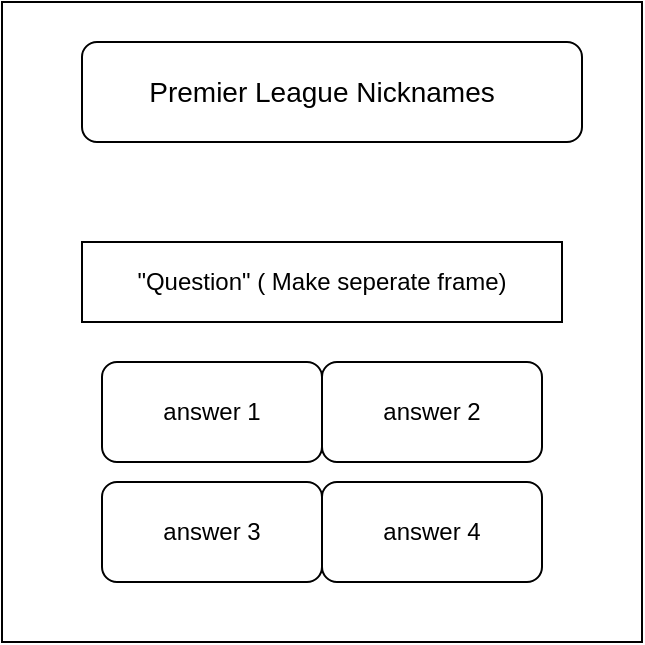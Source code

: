 <mxfile>
    <diagram id="8shHVnYKQbgLU-5kx6pA" name="Page-1">
        <mxGraphModel dx="1118" dy="790" grid="1" gridSize="10" guides="1" tooltips="1" connect="1" arrows="1" fold="1" page="1" pageScale="1" pageWidth="850" pageHeight="1100" math="0" shadow="0">
            <root>
                <mxCell id="0"/>
                <mxCell id="1" parent="0"/>
                <mxCell id="2" value="" style="whiteSpace=wrap;html=1;aspect=fixed;" parent="1" vertex="1">
                    <mxGeometry x="230" y="140" width="320" height="320" as="geometry"/>
                </mxCell>
                <mxCell id="3" value="" style="rounded=1;whiteSpace=wrap;html=1;" parent="1" vertex="1">
                    <mxGeometry x="270" y="160" width="250" height="50" as="geometry"/>
                </mxCell>
                <mxCell id="4" value="&lt;font style=&quot;font-size: 14px&quot;&gt;Premier League Nicknames&lt;/font&gt;" style="text;html=1;strokeColor=none;fillColor=none;align=center;verticalAlign=middle;whiteSpace=wrap;rounded=0;" parent="1" vertex="1">
                    <mxGeometry x="290" y="172.5" width="200" height="25" as="geometry"/>
                </mxCell>
                <mxCell id="5" value="&quot;Question&quot; ( Make seperate frame)" style="rounded=0;whiteSpace=wrap;html=1;" parent="1" vertex="1">
                    <mxGeometry x="270" y="260" width="240" height="40" as="geometry"/>
                </mxCell>
                <mxCell id="12" value="answer 1" style="rounded=1;whiteSpace=wrap;html=1;" vertex="1" parent="1">
                    <mxGeometry x="280" y="320" width="110" height="50" as="geometry"/>
                </mxCell>
                <mxCell id="13" value="answer 2" style="rounded=1;whiteSpace=wrap;html=1;" vertex="1" parent="1">
                    <mxGeometry x="390" y="320" width="110" height="50" as="geometry"/>
                </mxCell>
                <mxCell id="14" value="answer 3" style="rounded=1;whiteSpace=wrap;html=1;" vertex="1" parent="1">
                    <mxGeometry x="280" y="380" width="110" height="50" as="geometry"/>
                </mxCell>
                <mxCell id="15" value="answer 4" style="rounded=1;whiteSpace=wrap;html=1;" vertex="1" parent="1">
                    <mxGeometry x="390" y="380" width="110" height="50" as="geometry"/>
                </mxCell>
            </root>
        </mxGraphModel>
    </diagram>
</mxfile>